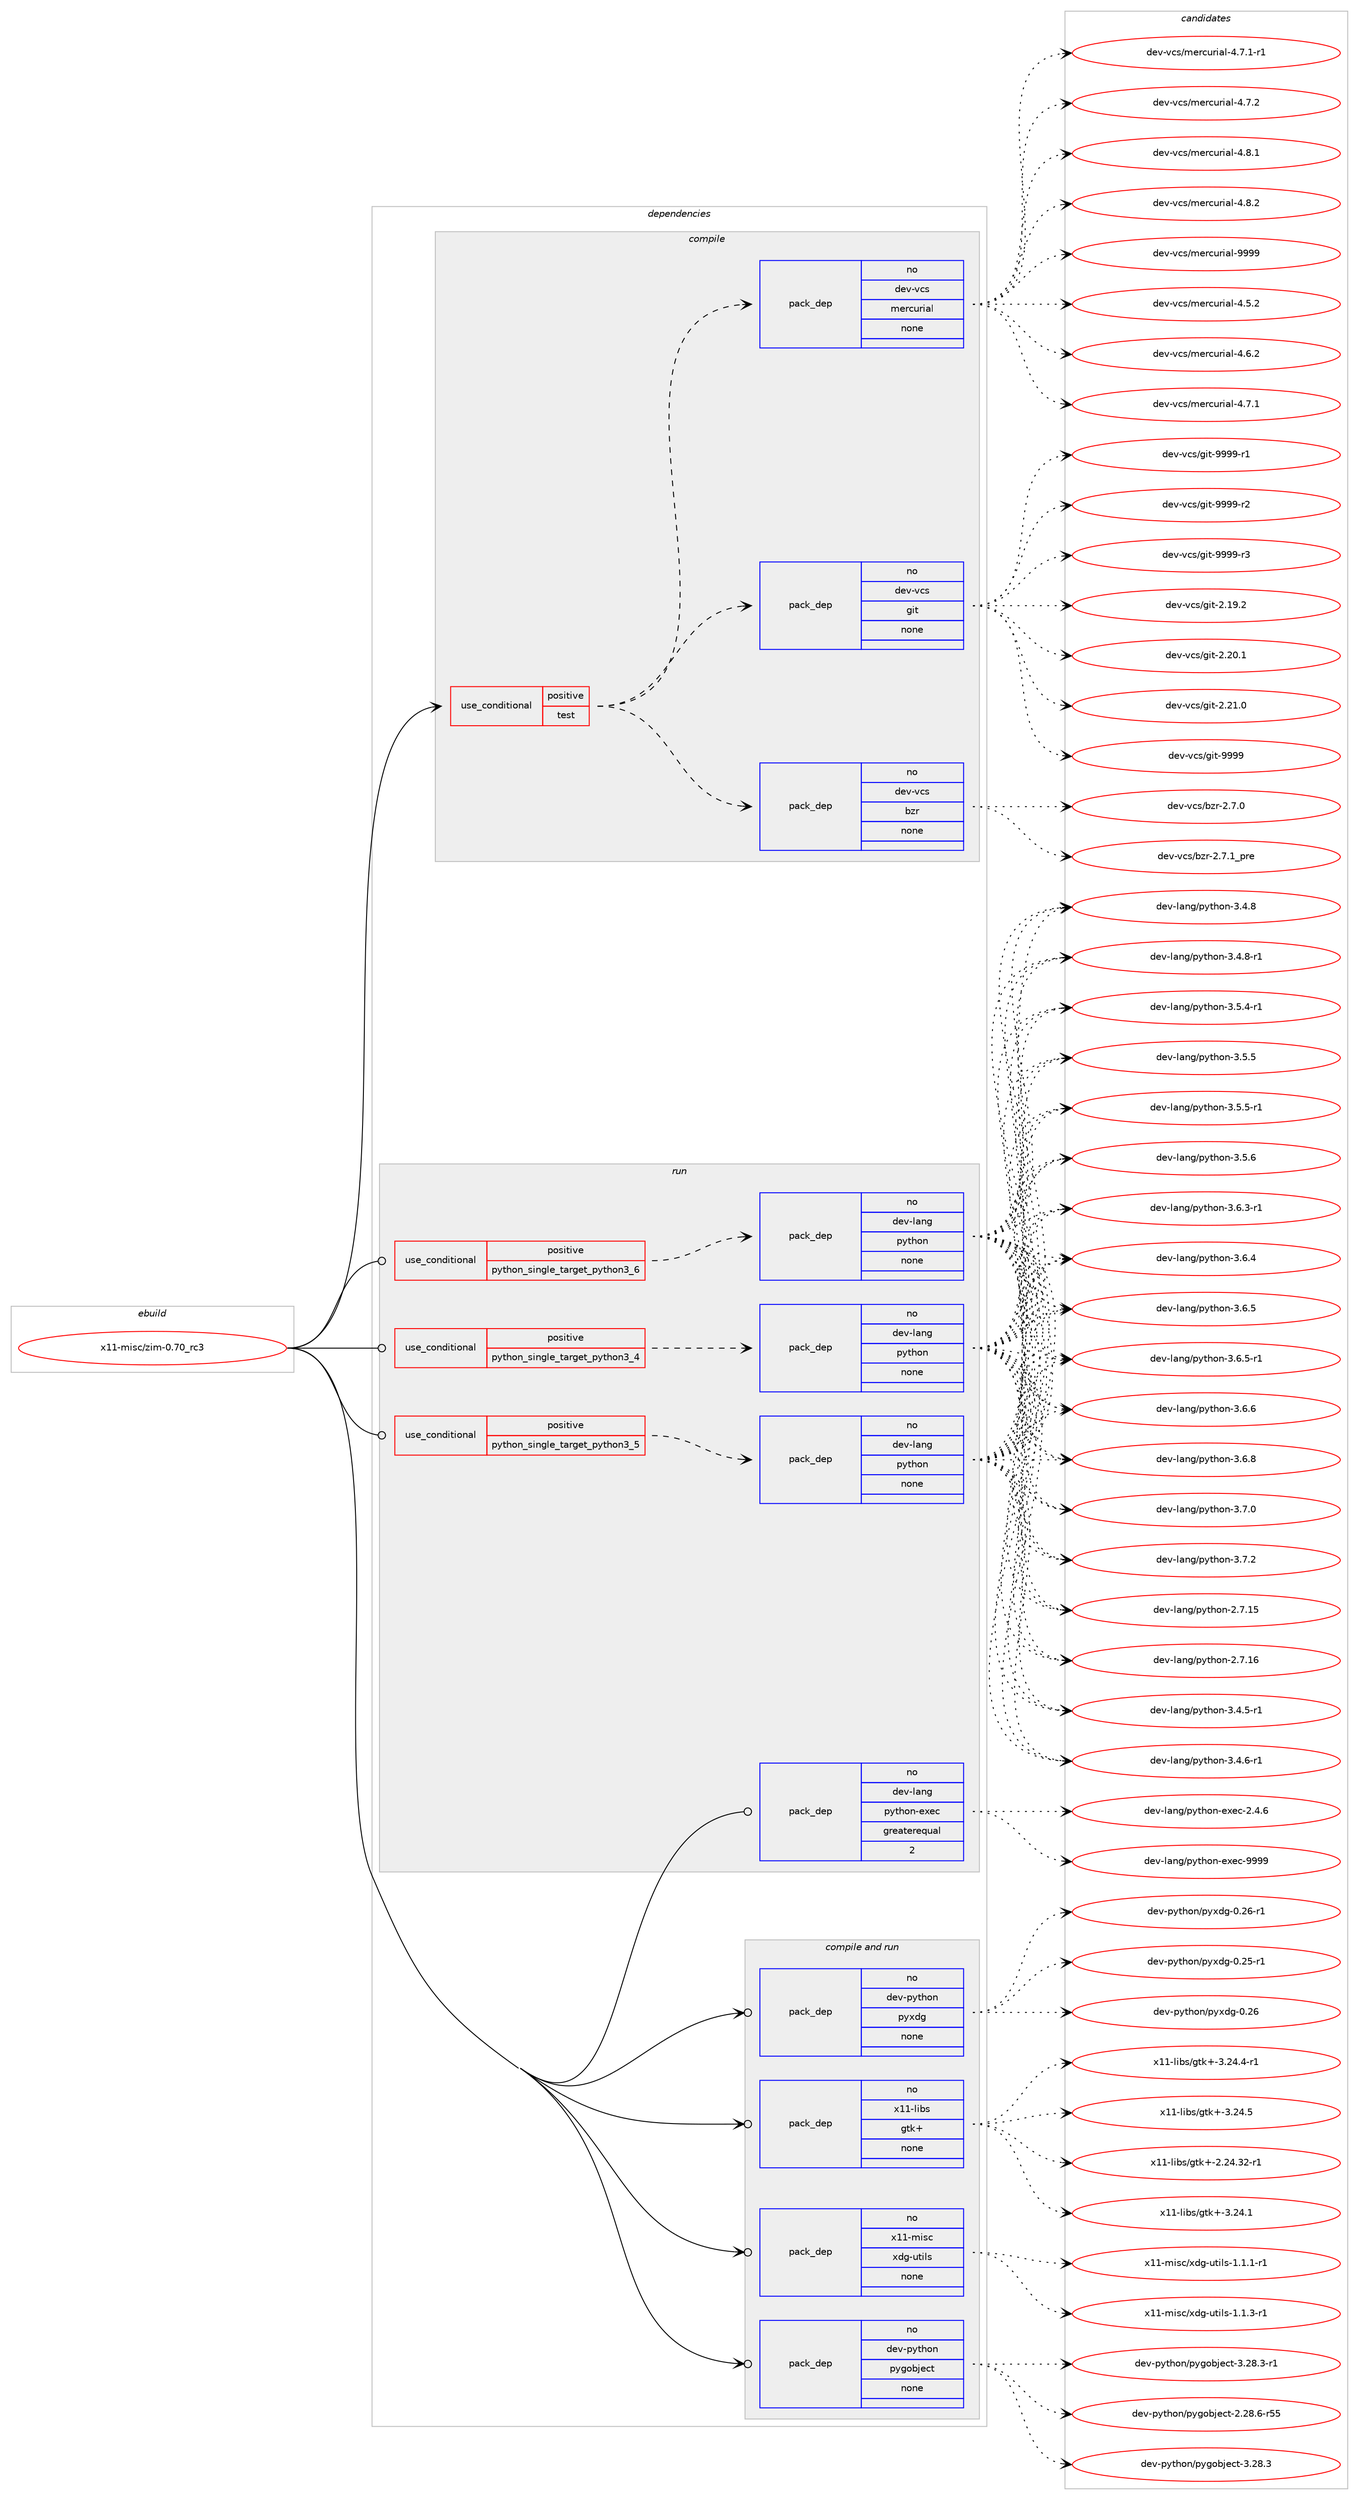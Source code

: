 digraph prolog {

# *************
# Graph options
# *************

newrank=true;
concentrate=true;
compound=true;
graph [rankdir=LR,fontname=Helvetica,fontsize=10,ranksep=1.5];#, ranksep=2.5, nodesep=0.2];
edge  [arrowhead=vee];
node  [fontname=Helvetica,fontsize=10];

# **********
# The ebuild
# **********

subgraph cluster_leftcol {
color=gray;
rank=same;
label=<<i>ebuild</i>>;
id [label="x11-misc/zim-0.70_rc3", color=red, width=4, href="../x11-misc/zim-0.70_rc3.svg"];
}

# ****************
# The dependencies
# ****************

subgraph cluster_midcol {
color=gray;
label=<<i>dependencies</i>>;
subgraph cluster_compile {
fillcolor="#eeeeee";
style=filled;
label=<<i>compile</i>>;
subgraph cond466930 {
dependency1766505 [label=<<TABLE BORDER="0" CELLBORDER="1" CELLSPACING="0" CELLPADDING="4"><TR><TD ROWSPAN="3" CELLPADDING="10">use_conditional</TD></TR><TR><TD>positive</TD></TR><TR><TD>test</TD></TR></TABLE>>, shape=none, color=red];
subgraph pack1269813 {
dependency1766506 [label=<<TABLE BORDER="0" CELLBORDER="1" CELLSPACING="0" CELLPADDING="4" WIDTH="220"><TR><TD ROWSPAN="6" CELLPADDING="30">pack_dep</TD></TR><TR><TD WIDTH="110">no</TD></TR><TR><TD>dev-vcs</TD></TR><TR><TD>bzr</TD></TR><TR><TD>none</TD></TR><TR><TD></TD></TR></TABLE>>, shape=none, color=blue];
}
dependency1766505:e -> dependency1766506:w [weight=20,style="dashed",arrowhead="vee"];
subgraph pack1269814 {
dependency1766507 [label=<<TABLE BORDER="0" CELLBORDER="1" CELLSPACING="0" CELLPADDING="4" WIDTH="220"><TR><TD ROWSPAN="6" CELLPADDING="30">pack_dep</TD></TR><TR><TD WIDTH="110">no</TD></TR><TR><TD>dev-vcs</TD></TR><TR><TD>git</TD></TR><TR><TD>none</TD></TR><TR><TD></TD></TR></TABLE>>, shape=none, color=blue];
}
dependency1766505:e -> dependency1766507:w [weight=20,style="dashed",arrowhead="vee"];
subgraph pack1269815 {
dependency1766508 [label=<<TABLE BORDER="0" CELLBORDER="1" CELLSPACING="0" CELLPADDING="4" WIDTH="220"><TR><TD ROWSPAN="6" CELLPADDING="30">pack_dep</TD></TR><TR><TD WIDTH="110">no</TD></TR><TR><TD>dev-vcs</TD></TR><TR><TD>mercurial</TD></TR><TR><TD>none</TD></TR><TR><TD></TD></TR></TABLE>>, shape=none, color=blue];
}
dependency1766505:e -> dependency1766508:w [weight=20,style="dashed",arrowhead="vee"];
}
id:e -> dependency1766505:w [weight=20,style="solid",arrowhead="vee"];
}
subgraph cluster_compileandrun {
fillcolor="#eeeeee";
style=filled;
label=<<i>compile and run</i>>;
subgraph pack1269816 {
dependency1766509 [label=<<TABLE BORDER="0" CELLBORDER="1" CELLSPACING="0" CELLPADDING="4" WIDTH="220"><TR><TD ROWSPAN="6" CELLPADDING="30">pack_dep</TD></TR><TR><TD WIDTH="110">no</TD></TR><TR><TD>dev-python</TD></TR><TR><TD>pygobject</TD></TR><TR><TD>none</TD></TR><TR><TD></TD></TR></TABLE>>, shape=none, color=blue];
}
id:e -> dependency1766509:w [weight=20,style="solid",arrowhead="odotvee"];
subgraph pack1269817 {
dependency1766510 [label=<<TABLE BORDER="0" CELLBORDER="1" CELLSPACING="0" CELLPADDING="4" WIDTH="220"><TR><TD ROWSPAN="6" CELLPADDING="30">pack_dep</TD></TR><TR><TD WIDTH="110">no</TD></TR><TR><TD>dev-python</TD></TR><TR><TD>pyxdg</TD></TR><TR><TD>none</TD></TR><TR><TD></TD></TR></TABLE>>, shape=none, color=blue];
}
id:e -> dependency1766510:w [weight=20,style="solid",arrowhead="odotvee"];
subgraph pack1269818 {
dependency1766511 [label=<<TABLE BORDER="0" CELLBORDER="1" CELLSPACING="0" CELLPADDING="4" WIDTH="220"><TR><TD ROWSPAN="6" CELLPADDING="30">pack_dep</TD></TR><TR><TD WIDTH="110">no</TD></TR><TR><TD>x11-libs</TD></TR><TR><TD>gtk+</TD></TR><TR><TD>none</TD></TR><TR><TD></TD></TR></TABLE>>, shape=none, color=blue];
}
id:e -> dependency1766511:w [weight=20,style="solid",arrowhead="odotvee"];
subgraph pack1269819 {
dependency1766512 [label=<<TABLE BORDER="0" CELLBORDER="1" CELLSPACING="0" CELLPADDING="4" WIDTH="220"><TR><TD ROWSPAN="6" CELLPADDING="30">pack_dep</TD></TR><TR><TD WIDTH="110">no</TD></TR><TR><TD>x11-misc</TD></TR><TR><TD>xdg-utils</TD></TR><TR><TD>none</TD></TR><TR><TD></TD></TR></TABLE>>, shape=none, color=blue];
}
id:e -> dependency1766512:w [weight=20,style="solid",arrowhead="odotvee"];
}
subgraph cluster_run {
fillcolor="#eeeeee";
style=filled;
label=<<i>run</i>>;
subgraph cond466931 {
dependency1766513 [label=<<TABLE BORDER="0" CELLBORDER="1" CELLSPACING="0" CELLPADDING="4"><TR><TD ROWSPAN="3" CELLPADDING="10">use_conditional</TD></TR><TR><TD>positive</TD></TR><TR><TD>python_single_target_python3_4</TD></TR></TABLE>>, shape=none, color=red];
subgraph pack1269820 {
dependency1766514 [label=<<TABLE BORDER="0" CELLBORDER="1" CELLSPACING="0" CELLPADDING="4" WIDTH="220"><TR><TD ROWSPAN="6" CELLPADDING="30">pack_dep</TD></TR><TR><TD WIDTH="110">no</TD></TR><TR><TD>dev-lang</TD></TR><TR><TD>python</TD></TR><TR><TD>none</TD></TR><TR><TD></TD></TR></TABLE>>, shape=none, color=blue];
}
dependency1766513:e -> dependency1766514:w [weight=20,style="dashed",arrowhead="vee"];
}
id:e -> dependency1766513:w [weight=20,style="solid",arrowhead="odot"];
subgraph cond466932 {
dependency1766515 [label=<<TABLE BORDER="0" CELLBORDER="1" CELLSPACING="0" CELLPADDING="4"><TR><TD ROWSPAN="3" CELLPADDING="10">use_conditional</TD></TR><TR><TD>positive</TD></TR><TR><TD>python_single_target_python3_5</TD></TR></TABLE>>, shape=none, color=red];
subgraph pack1269821 {
dependency1766516 [label=<<TABLE BORDER="0" CELLBORDER="1" CELLSPACING="0" CELLPADDING="4" WIDTH="220"><TR><TD ROWSPAN="6" CELLPADDING="30">pack_dep</TD></TR><TR><TD WIDTH="110">no</TD></TR><TR><TD>dev-lang</TD></TR><TR><TD>python</TD></TR><TR><TD>none</TD></TR><TR><TD></TD></TR></TABLE>>, shape=none, color=blue];
}
dependency1766515:e -> dependency1766516:w [weight=20,style="dashed",arrowhead="vee"];
}
id:e -> dependency1766515:w [weight=20,style="solid",arrowhead="odot"];
subgraph cond466933 {
dependency1766517 [label=<<TABLE BORDER="0" CELLBORDER="1" CELLSPACING="0" CELLPADDING="4"><TR><TD ROWSPAN="3" CELLPADDING="10">use_conditional</TD></TR><TR><TD>positive</TD></TR><TR><TD>python_single_target_python3_6</TD></TR></TABLE>>, shape=none, color=red];
subgraph pack1269822 {
dependency1766518 [label=<<TABLE BORDER="0" CELLBORDER="1" CELLSPACING="0" CELLPADDING="4" WIDTH="220"><TR><TD ROWSPAN="6" CELLPADDING="30">pack_dep</TD></TR><TR><TD WIDTH="110">no</TD></TR><TR><TD>dev-lang</TD></TR><TR><TD>python</TD></TR><TR><TD>none</TD></TR><TR><TD></TD></TR></TABLE>>, shape=none, color=blue];
}
dependency1766517:e -> dependency1766518:w [weight=20,style="dashed",arrowhead="vee"];
}
id:e -> dependency1766517:w [weight=20,style="solid",arrowhead="odot"];
subgraph pack1269823 {
dependency1766519 [label=<<TABLE BORDER="0" CELLBORDER="1" CELLSPACING="0" CELLPADDING="4" WIDTH="220"><TR><TD ROWSPAN="6" CELLPADDING="30">pack_dep</TD></TR><TR><TD WIDTH="110">no</TD></TR><TR><TD>dev-lang</TD></TR><TR><TD>python-exec</TD></TR><TR><TD>greaterequal</TD></TR><TR><TD>2</TD></TR></TABLE>>, shape=none, color=blue];
}
id:e -> dependency1766519:w [weight=20,style="solid",arrowhead="odot"];
}
}

# **************
# The candidates
# **************

subgraph cluster_choices {
rank=same;
color=gray;
label=<<i>candidates</i>>;

subgraph choice1269813 {
color=black;
nodesep=1;
choice10010111845118991154798122114455046554648 [label="dev-vcs/bzr-2.7.0", color=red, width=4,href="../dev-vcs/bzr-2.7.0.svg"];
choice1001011184511899115479812211445504655464995112114101 [label="dev-vcs/bzr-2.7.1_pre", color=red, width=4,href="../dev-vcs/bzr-2.7.1_pre.svg"];
dependency1766506:e -> choice10010111845118991154798122114455046554648:w [style=dotted,weight="100"];
dependency1766506:e -> choice1001011184511899115479812211445504655464995112114101:w [style=dotted,weight="100"];
}
subgraph choice1269814 {
color=black;
nodesep=1;
choice10010111845118991154710310511645504649574650 [label="dev-vcs/git-2.19.2", color=red, width=4,href="../dev-vcs/git-2.19.2.svg"];
choice10010111845118991154710310511645504650484649 [label="dev-vcs/git-2.20.1", color=red, width=4,href="../dev-vcs/git-2.20.1.svg"];
choice10010111845118991154710310511645504650494648 [label="dev-vcs/git-2.21.0", color=red, width=4,href="../dev-vcs/git-2.21.0.svg"];
choice1001011184511899115471031051164557575757 [label="dev-vcs/git-9999", color=red, width=4,href="../dev-vcs/git-9999.svg"];
choice10010111845118991154710310511645575757574511449 [label="dev-vcs/git-9999-r1", color=red, width=4,href="../dev-vcs/git-9999-r1.svg"];
choice10010111845118991154710310511645575757574511450 [label="dev-vcs/git-9999-r2", color=red, width=4,href="../dev-vcs/git-9999-r2.svg"];
choice10010111845118991154710310511645575757574511451 [label="dev-vcs/git-9999-r3", color=red, width=4,href="../dev-vcs/git-9999-r3.svg"];
dependency1766507:e -> choice10010111845118991154710310511645504649574650:w [style=dotted,weight="100"];
dependency1766507:e -> choice10010111845118991154710310511645504650484649:w [style=dotted,weight="100"];
dependency1766507:e -> choice10010111845118991154710310511645504650494648:w [style=dotted,weight="100"];
dependency1766507:e -> choice1001011184511899115471031051164557575757:w [style=dotted,weight="100"];
dependency1766507:e -> choice10010111845118991154710310511645575757574511449:w [style=dotted,weight="100"];
dependency1766507:e -> choice10010111845118991154710310511645575757574511450:w [style=dotted,weight="100"];
dependency1766507:e -> choice10010111845118991154710310511645575757574511451:w [style=dotted,weight="100"];
}
subgraph choice1269815 {
color=black;
nodesep=1;
choice1001011184511899115471091011149911711410597108455246534650 [label="dev-vcs/mercurial-4.5.2", color=red, width=4,href="../dev-vcs/mercurial-4.5.2.svg"];
choice1001011184511899115471091011149911711410597108455246544650 [label="dev-vcs/mercurial-4.6.2", color=red, width=4,href="../dev-vcs/mercurial-4.6.2.svg"];
choice1001011184511899115471091011149911711410597108455246554649 [label="dev-vcs/mercurial-4.7.1", color=red, width=4,href="../dev-vcs/mercurial-4.7.1.svg"];
choice10010111845118991154710910111499117114105971084552465546494511449 [label="dev-vcs/mercurial-4.7.1-r1", color=red, width=4,href="../dev-vcs/mercurial-4.7.1-r1.svg"];
choice1001011184511899115471091011149911711410597108455246554650 [label="dev-vcs/mercurial-4.7.2", color=red, width=4,href="../dev-vcs/mercurial-4.7.2.svg"];
choice1001011184511899115471091011149911711410597108455246564649 [label="dev-vcs/mercurial-4.8.1", color=red, width=4,href="../dev-vcs/mercurial-4.8.1.svg"];
choice1001011184511899115471091011149911711410597108455246564650 [label="dev-vcs/mercurial-4.8.2", color=red, width=4,href="../dev-vcs/mercurial-4.8.2.svg"];
choice10010111845118991154710910111499117114105971084557575757 [label="dev-vcs/mercurial-9999", color=red, width=4,href="../dev-vcs/mercurial-9999.svg"];
dependency1766508:e -> choice1001011184511899115471091011149911711410597108455246534650:w [style=dotted,weight="100"];
dependency1766508:e -> choice1001011184511899115471091011149911711410597108455246544650:w [style=dotted,weight="100"];
dependency1766508:e -> choice1001011184511899115471091011149911711410597108455246554649:w [style=dotted,weight="100"];
dependency1766508:e -> choice10010111845118991154710910111499117114105971084552465546494511449:w [style=dotted,weight="100"];
dependency1766508:e -> choice1001011184511899115471091011149911711410597108455246554650:w [style=dotted,weight="100"];
dependency1766508:e -> choice1001011184511899115471091011149911711410597108455246564649:w [style=dotted,weight="100"];
dependency1766508:e -> choice1001011184511899115471091011149911711410597108455246564650:w [style=dotted,weight="100"];
dependency1766508:e -> choice10010111845118991154710910111499117114105971084557575757:w [style=dotted,weight="100"];
}
subgraph choice1269816 {
color=black;
nodesep=1;
choice1001011184511212111610411111047112121103111981061019911645504650564654451145353 [label="dev-python/pygobject-2.28.6-r55", color=red, width=4,href="../dev-python/pygobject-2.28.6-r55.svg"];
choice1001011184511212111610411111047112121103111981061019911645514650564651 [label="dev-python/pygobject-3.28.3", color=red, width=4,href="../dev-python/pygobject-3.28.3.svg"];
choice10010111845112121116104111110471121211031119810610199116455146505646514511449 [label="dev-python/pygobject-3.28.3-r1", color=red, width=4,href="../dev-python/pygobject-3.28.3-r1.svg"];
dependency1766509:e -> choice1001011184511212111610411111047112121103111981061019911645504650564654451145353:w [style=dotted,weight="100"];
dependency1766509:e -> choice1001011184511212111610411111047112121103111981061019911645514650564651:w [style=dotted,weight="100"];
dependency1766509:e -> choice10010111845112121116104111110471121211031119810610199116455146505646514511449:w [style=dotted,weight="100"];
}
subgraph choice1269817 {
color=black;
nodesep=1;
choice100101118451121211161041111104711212112010010345484650534511449 [label="dev-python/pyxdg-0.25-r1", color=red, width=4,href="../dev-python/pyxdg-0.25-r1.svg"];
choice10010111845112121116104111110471121211201001034548465054 [label="dev-python/pyxdg-0.26", color=red, width=4,href="../dev-python/pyxdg-0.26.svg"];
choice100101118451121211161041111104711212112010010345484650544511449 [label="dev-python/pyxdg-0.26-r1", color=red, width=4,href="../dev-python/pyxdg-0.26-r1.svg"];
dependency1766510:e -> choice100101118451121211161041111104711212112010010345484650534511449:w [style=dotted,weight="100"];
dependency1766510:e -> choice10010111845112121116104111110471121211201001034548465054:w [style=dotted,weight="100"];
dependency1766510:e -> choice100101118451121211161041111104711212112010010345484650544511449:w [style=dotted,weight="100"];
}
subgraph choice1269818 {
color=black;
nodesep=1;
choice12049494510810598115471031161074345504650524651504511449 [label="x11-libs/gtk+-2.24.32-r1", color=red, width=4,href="../x11-libs/gtk+-2.24.32-r1.svg"];
choice12049494510810598115471031161074345514650524649 [label="x11-libs/gtk+-3.24.1", color=red, width=4,href="../x11-libs/gtk+-3.24.1.svg"];
choice120494945108105981154710311610743455146505246524511449 [label="x11-libs/gtk+-3.24.4-r1", color=red, width=4,href="../x11-libs/gtk+-3.24.4-r1.svg"];
choice12049494510810598115471031161074345514650524653 [label="x11-libs/gtk+-3.24.5", color=red, width=4,href="../x11-libs/gtk+-3.24.5.svg"];
dependency1766511:e -> choice12049494510810598115471031161074345504650524651504511449:w [style=dotted,weight="100"];
dependency1766511:e -> choice12049494510810598115471031161074345514650524649:w [style=dotted,weight="100"];
dependency1766511:e -> choice120494945108105981154710311610743455146505246524511449:w [style=dotted,weight="100"];
dependency1766511:e -> choice12049494510810598115471031161074345514650524653:w [style=dotted,weight="100"];
}
subgraph choice1269819 {
color=black;
nodesep=1;
choice1204949451091051159947120100103451171161051081154549464946494511449 [label="x11-misc/xdg-utils-1.1.1-r1", color=red, width=4,href="../x11-misc/xdg-utils-1.1.1-r1.svg"];
choice1204949451091051159947120100103451171161051081154549464946514511449 [label="x11-misc/xdg-utils-1.1.3-r1", color=red, width=4,href="../x11-misc/xdg-utils-1.1.3-r1.svg"];
dependency1766512:e -> choice1204949451091051159947120100103451171161051081154549464946494511449:w [style=dotted,weight="100"];
dependency1766512:e -> choice1204949451091051159947120100103451171161051081154549464946514511449:w [style=dotted,weight="100"];
}
subgraph choice1269820 {
color=black;
nodesep=1;
choice10010111845108971101034711212111610411111045504655464953 [label="dev-lang/python-2.7.15", color=red, width=4,href="../dev-lang/python-2.7.15.svg"];
choice10010111845108971101034711212111610411111045504655464954 [label="dev-lang/python-2.7.16", color=red, width=4,href="../dev-lang/python-2.7.16.svg"];
choice1001011184510897110103471121211161041111104551465246534511449 [label="dev-lang/python-3.4.5-r1", color=red, width=4,href="../dev-lang/python-3.4.5-r1.svg"];
choice1001011184510897110103471121211161041111104551465246544511449 [label="dev-lang/python-3.4.6-r1", color=red, width=4,href="../dev-lang/python-3.4.6-r1.svg"];
choice100101118451089711010347112121116104111110455146524656 [label="dev-lang/python-3.4.8", color=red, width=4,href="../dev-lang/python-3.4.8.svg"];
choice1001011184510897110103471121211161041111104551465246564511449 [label="dev-lang/python-3.4.8-r1", color=red, width=4,href="../dev-lang/python-3.4.8-r1.svg"];
choice1001011184510897110103471121211161041111104551465346524511449 [label="dev-lang/python-3.5.4-r1", color=red, width=4,href="../dev-lang/python-3.5.4-r1.svg"];
choice100101118451089711010347112121116104111110455146534653 [label="dev-lang/python-3.5.5", color=red, width=4,href="../dev-lang/python-3.5.5.svg"];
choice1001011184510897110103471121211161041111104551465346534511449 [label="dev-lang/python-3.5.5-r1", color=red, width=4,href="../dev-lang/python-3.5.5-r1.svg"];
choice100101118451089711010347112121116104111110455146534654 [label="dev-lang/python-3.5.6", color=red, width=4,href="../dev-lang/python-3.5.6.svg"];
choice1001011184510897110103471121211161041111104551465446514511449 [label="dev-lang/python-3.6.3-r1", color=red, width=4,href="../dev-lang/python-3.6.3-r1.svg"];
choice100101118451089711010347112121116104111110455146544652 [label="dev-lang/python-3.6.4", color=red, width=4,href="../dev-lang/python-3.6.4.svg"];
choice100101118451089711010347112121116104111110455146544653 [label="dev-lang/python-3.6.5", color=red, width=4,href="../dev-lang/python-3.6.5.svg"];
choice1001011184510897110103471121211161041111104551465446534511449 [label="dev-lang/python-3.6.5-r1", color=red, width=4,href="../dev-lang/python-3.6.5-r1.svg"];
choice100101118451089711010347112121116104111110455146544654 [label="dev-lang/python-3.6.6", color=red, width=4,href="../dev-lang/python-3.6.6.svg"];
choice100101118451089711010347112121116104111110455146544656 [label="dev-lang/python-3.6.8", color=red, width=4,href="../dev-lang/python-3.6.8.svg"];
choice100101118451089711010347112121116104111110455146554648 [label="dev-lang/python-3.7.0", color=red, width=4,href="../dev-lang/python-3.7.0.svg"];
choice100101118451089711010347112121116104111110455146554650 [label="dev-lang/python-3.7.2", color=red, width=4,href="../dev-lang/python-3.7.2.svg"];
dependency1766514:e -> choice10010111845108971101034711212111610411111045504655464953:w [style=dotted,weight="100"];
dependency1766514:e -> choice10010111845108971101034711212111610411111045504655464954:w [style=dotted,weight="100"];
dependency1766514:e -> choice1001011184510897110103471121211161041111104551465246534511449:w [style=dotted,weight="100"];
dependency1766514:e -> choice1001011184510897110103471121211161041111104551465246544511449:w [style=dotted,weight="100"];
dependency1766514:e -> choice100101118451089711010347112121116104111110455146524656:w [style=dotted,weight="100"];
dependency1766514:e -> choice1001011184510897110103471121211161041111104551465246564511449:w [style=dotted,weight="100"];
dependency1766514:e -> choice1001011184510897110103471121211161041111104551465346524511449:w [style=dotted,weight="100"];
dependency1766514:e -> choice100101118451089711010347112121116104111110455146534653:w [style=dotted,weight="100"];
dependency1766514:e -> choice1001011184510897110103471121211161041111104551465346534511449:w [style=dotted,weight="100"];
dependency1766514:e -> choice100101118451089711010347112121116104111110455146534654:w [style=dotted,weight="100"];
dependency1766514:e -> choice1001011184510897110103471121211161041111104551465446514511449:w [style=dotted,weight="100"];
dependency1766514:e -> choice100101118451089711010347112121116104111110455146544652:w [style=dotted,weight="100"];
dependency1766514:e -> choice100101118451089711010347112121116104111110455146544653:w [style=dotted,weight="100"];
dependency1766514:e -> choice1001011184510897110103471121211161041111104551465446534511449:w [style=dotted,weight="100"];
dependency1766514:e -> choice100101118451089711010347112121116104111110455146544654:w [style=dotted,weight="100"];
dependency1766514:e -> choice100101118451089711010347112121116104111110455146544656:w [style=dotted,weight="100"];
dependency1766514:e -> choice100101118451089711010347112121116104111110455146554648:w [style=dotted,weight="100"];
dependency1766514:e -> choice100101118451089711010347112121116104111110455146554650:w [style=dotted,weight="100"];
}
subgraph choice1269821 {
color=black;
nodesep=1;
choice10010111845108971101034711212111610411111045504655464953 [label="dev-lang/python-2.7.15", color=red, width=4,href="../dev-lang/python-2.7.15.svg"];
choice10010111845108971101034711212111610411111045504655464954 [label="dev-lang/python-2.7.16", color=red, width=4,href="../dev-lang/python-2.7.16.svg"];
choice1001011184510897110103471121211161041111104551465246534511449 [label="dev-lang/python-3.4.5-r1", color=red, width=4,href="../dev-lang/python-3.4.5-r1.svg"];
choice1001011184510897110103471121211161041111104551465246544511449 [label="dev-lang/python-3.4.6-r1", color=red, width=4,href="../dev-lang/python-3.4.6-r1.svg"];
choice100101118451089711010347112121116104111110455146524656 [label="dev-lang/python-3.4.8", color=red, width=4,href="../dev-lang/python-3.4.8.svg"];
choice1001011184510897110103471121211161041111104551465246564511449 [label="dev-lang/python-3.4.8-r1", color=red, width=4,href="../dev-lang/python-3.4.8-r1.svg"];
choice1001011184510897110103471121211161041111104551465346524511449 [label="dev-lang/python-3.5.4-r1", color=red, width=4,href="../dev-lang/python-3.5.4-r1.svg"];
choice100101118451089711010347112121116104111110455146534653 [label="dev-lang/python-3.5.5", color=red, width=4,href="../dev-lang/python-3.5.5.svg"];
choice1001011184510897110103471121211161041111104551465346534511449 [label="dev-lang/python-3.5.5-r1", color=red, width=4,href="../dev-lang/python-3.5.5-r1.svg"];
choice100101118451089711010347112121116104111110455146534654 [label="dev-lang/python-3.5.6", color=red, width=4,href="../dev-lang/python-3.5.6.svg"];
choice1001011184510897110103471121211161041111104551465446514511449 [label="dev-lang/python-3.6.3-r1", color=red, width=4,href="../dev-lang/python-3.6.3-r1.svg"];
choice100101118451089711010347112121116104111110455146544652 [label="dev-lang/python-3.6.4", color=red, width=4,href="../dev-lang/python-3.6.4.svg"];
choice100101118451089711010347112121116104111110455146544653 [label="dev-lang/python-3.6.5", color=red, width=4,href="../dev-lang/python-3.6.5.svg"];
choice1001011184510897110103471121211161041111104551465446534511449 [label="dev-lang/python-3.6.5-r1", color=red, width=4,href="../dev-lang/python-3.6.5-r1.svg"];
choice100101118451089711010347112121116104111110455146544654 [label="dev-lang/python-3.6.6", color=red, width=4,href="../dev-lang/python-3.6.6.svg"];
choice100101118451089711010347112121116104111110455146544656 [label="dev-lang/python-3.6.8", color=red, width=4,href="../dev-lang/python-3.6.8.svg"];
choice100101118451089711010347112121116104111110455146554648 [label="dev-lang/python-3.7.0", color=red, width=4,href="../dev-lang/python-3.7.0.svg"];
choice100101118451089711010347112121116104111110455146554650 [label="dev-lang/python-3.7.2", color=red, width=4,href="../dev-lang/python-3.7.2.svg"];
dependency1766516:e -> choice10010111845108971101034711212111610411111045504655464953:w [style=dotted,weight="100"];
dependency1766516:e -> choice10010111845108971101034711212111610411111045504655464954:w [style=dotted,weight="100"];
dependency1766516:e -> choice1001011184510897110103471121211161041111104551465246534511449:w [style=dotted,weight="100"];
dependency1766516:e -> choice1001011184510897110103471121211161041111104551465246544511449:w [style=dotted,weight="100"];
dependency1766516:e -> choice100101118451089711010347112121116104111110455146524656:w [style=dotted,weight="100"];
dependency1766516:e -> choice1001011184510897110103471121211161041111104551465246564511449:w [style=dotted,weight="100"];
dependency1766516:e -> choice1001011184510897110103471121211161041111104551465346524511449:w [style=dotted,weight="100"];
dependency1766516:e -> choice100101118451089711010347112121116104111110455146534653:w [style=dotted,weight="100"];
dependency1766516:e -> choice1001011184510897110103471121211161041111104551465346534511449:w [style=dotted,weight="100"];
dependency1766516:e -> choice100101118451089711010347112121116104111110455146534654:w [style=dotted,weight="100"];
dependency1766516:e -> choice1001011184510897110103471121211161041111104551465446514511449:w [style=dotted,weight="100"];
dependency1766516:e -> choice100101118451089711010347112121116104111110455146544652:w [style=dotted,weight="100"];
dependency1766516:e -> choice100101118451089711010347112121116104111110455146544653:w [style=dotted,weight="100"];
dependency1766516:e -> choice1001011184510897110103471121211161041111104551465446534511449:w [style=dotted,weight="100"];
dependency1766516:e -> choice100101118451089711010347112121116104111110455146544654:w [style=dotted,weight="100"];
dependency1766516:e -> choice100101118451089711010347112121116104111110455146544656:w [style=dotted,weight="100"];
dependency1766516:e -> choice100101118451089711010347112121116104111110455146554648:w [style=dotted,weight="100"];
dependency1766516:e -> choice100101118451089711010347112121116104111110455146554650:w [style=dotted,weight="100"];
}
subgraph choice1269822 {
color=black;
nodesep=1;
choice10010111845108971101034711212111610411111045504655464953 [label="dev-lang/python-2.7.15", color=red, width=4,href="../dev-lang/python-2.7.15.svg"];
choice10010111845108971101034711212111610411111045504655464954 [label="dev-lang/python-2.7.16", color=red, width=4,href="../dev-lang/python-2.7.16.svg"];
choice1001011184510897110103471121211161041111104551465246534511449 [label="dev-lang/python-3.4.5-r1", color=red, width=4,href="../dev-lang/python-3.4.5-r1.svg"];
choice1001011184510897110103471121211161041111104551465246544511449 [label="dev-lang/python-3.4.6-r1", color=red, width=4,href="../dev-lang/python-3.4.6-r1.svg"];
choice100101118451089711010347112121116104111110455146524656 [label="dev-lang/python-3.4.8", color=red, width=4,href="../dev-lang/python-3.4.8.svg"];
choice1001011184510897110103471121211161041111104551465246564511449 [label="dev-lang/python-3.4.8-r1", color=red, width=4,href="../dev-lang/python-3.4.8-r1.svg"];
choice1001011184510897110103471121211161041111104551465346524511449 [label="dev-lang/python-3.5.4-r1", color=red, width=4,href="../dev-lang/python-3.5.4-r1.svg"];
choice100101118451089711010347112121116104111110455146534653 [label="dev-lang/python-3.5.5", color=red, width=4,href="../dev-lang/python-3.5.5.svg"];
choice1001011184510897110103471121211161041111104551465346534511449 [label="dev-lang/python-3.5.5-r1", color=red, width=4,href="../dev-lang/python-3.5.5-r1.svg"];
choice100101118451089711010347112121116104111110455146534654 [label="dev-lang/python-3.5.6", color=red, width=4,href="../dev-lang/python-3.5.6.svg"];
choice1001011184510897110103471121211161041111104551465446514511449 [label="dev-lang/python-3.6.3-r1", color=red, width=4,href="../dev-lang/python-3.6.3-r1.svg"];
choice100101118451089711010347112121116104111110455146544652 [label="dev-lang/python-3.6.4", color=red, width=4,href="../dev-lang/python-3.6.4.svg"];
choice100101118451089711010347112121116104111110455146544653 [label="dev-lang/python-3.6.5", color=red, width=4,href="../dev-lang/python-3.6.5.svg"];
choice1001011184510897110103471121211161041111104551465446534511449 [label="dev-lang/python-3.6.5-r1", color=red, width=4,href="../dev-lang/python-3.6.5-r1.svg"];
choice100101118451089711010347112121116104111110455146544654 [label="dev-lang/python-3.6.6", color=red, width=4,href="../dev-lang/python-3.6.6.svg"];
choice100101118451089711010347112121116104111110455146544656 [label="dev-lang/python-3.6.8", color=red, width=4,href="../dev-lang/python-3.6.8.svg"];
choice100101118451089711010347112121116104111110455146554648 [label="dev-lang/python-3.7.0", color=red, width=4,href="../dev-lang/python-3.7.0.svg"];
choice100101118451089711010347112121116104111110455146554650 [label="dev-lang/python-3.7.2", color=red, width=4,href="../dev-lang/python-3.7.2.svg"];
dependency1766518:e -> choice10010111845108971101034711212111610411111045504655464953:w [style=dotted,weight="100"];
dependency1766518:e -> choice10010111845108971101034711212111610411111045504655464954:w [style=dotted,weight="100"];
dependency1766518:e -> choice1001011184510897110103471121211161041111104551465246534511449:w [style=dotted,weight="100"];
dependency1766518:e -> choice1001011184510897110103471121211161041111104551465246544511449:w [style=dotted,weight="100"];
dependency1766518:e -> choice100101118451089711010347112121116104111110455146524656:w [style=dotted,weight="100"];
dependency1766518:e -> choice1001011184510897110103471121211161041111104551465246564511449:w [style=dotted,weight="100"];
dependency1766518:e -> choice1001011184510897110103471121211161041111104551465346524511449:w [style=dotted,weight="100"];
dependency1766518:e -> choice100101118451089711010347112121116104111110455146534653:w [style=dotted,weight="100"];
dependency1766518:e -> choice1001011184510897110103471121211161041111104551465346534511449:w [style=dotted,weight="100"];
dependency1766518:e -> choice100101118451089711010347112121116104111110455146534654:w [style=dotted,weight="100"];
dependency1766518:e -> choice1001011184510897110103471121211161041111104551465446514511449:w [style=dotted,weight="100"];
dependency1766518:e -> choice100101118451089711010347112121116104111110455146544652:w [style=dotted,weight="100"];
dependency1766518:e -> choice100101118451089711010347112121116104111110455146544653:w [style=dotted,weight="100"];
dependency1766518:e -> choice1001011184510897110103471121211161041111104551465446534511449:w [style=dotted,weight="100"];
dependency1766518:e -> choice100101118451089711010347112121116104111110455146544654:w [style=dotted,weight="100"];
dependency1766518:e -> choice100101118451089711010347112121116104111110455146544656:w [style=dotted,weight="100"];
dependency1766518:e -> choice100101118451089711010347112121116104111110455146554648:w [style=dotted,weight="100"];
dependency1766518:e -> choice100101118451089711010347112121116104111110455146554650:w [style=dotted,weight="100"];
}
subgraph choice1269823 {
color=black;
nodesep=1;
choice1001011184510897110103471121211161041111104510112010199455046524654 [label="dev-lang/python-exec-2.4.6", color=red, width=4,href="../dev-lang/python-exec-2.4.6.svg"];
choice10010111845108971101034711212111610411111045101120101994557575757 [label="dev-lang/python-exec-9999", color=red, width=4,href="../dev-lang/python-exec-9999.svg"];
dependency1766519:e -> choice1001011184510897110103471121211161041111104510112010199455046524654:w [style=dotted,weight="100"];
dependency1766519:e -> choice10010111845108971101034711212111610411111045101120101994557575757:w [style=dotted,weight="100"];
}
}

}
